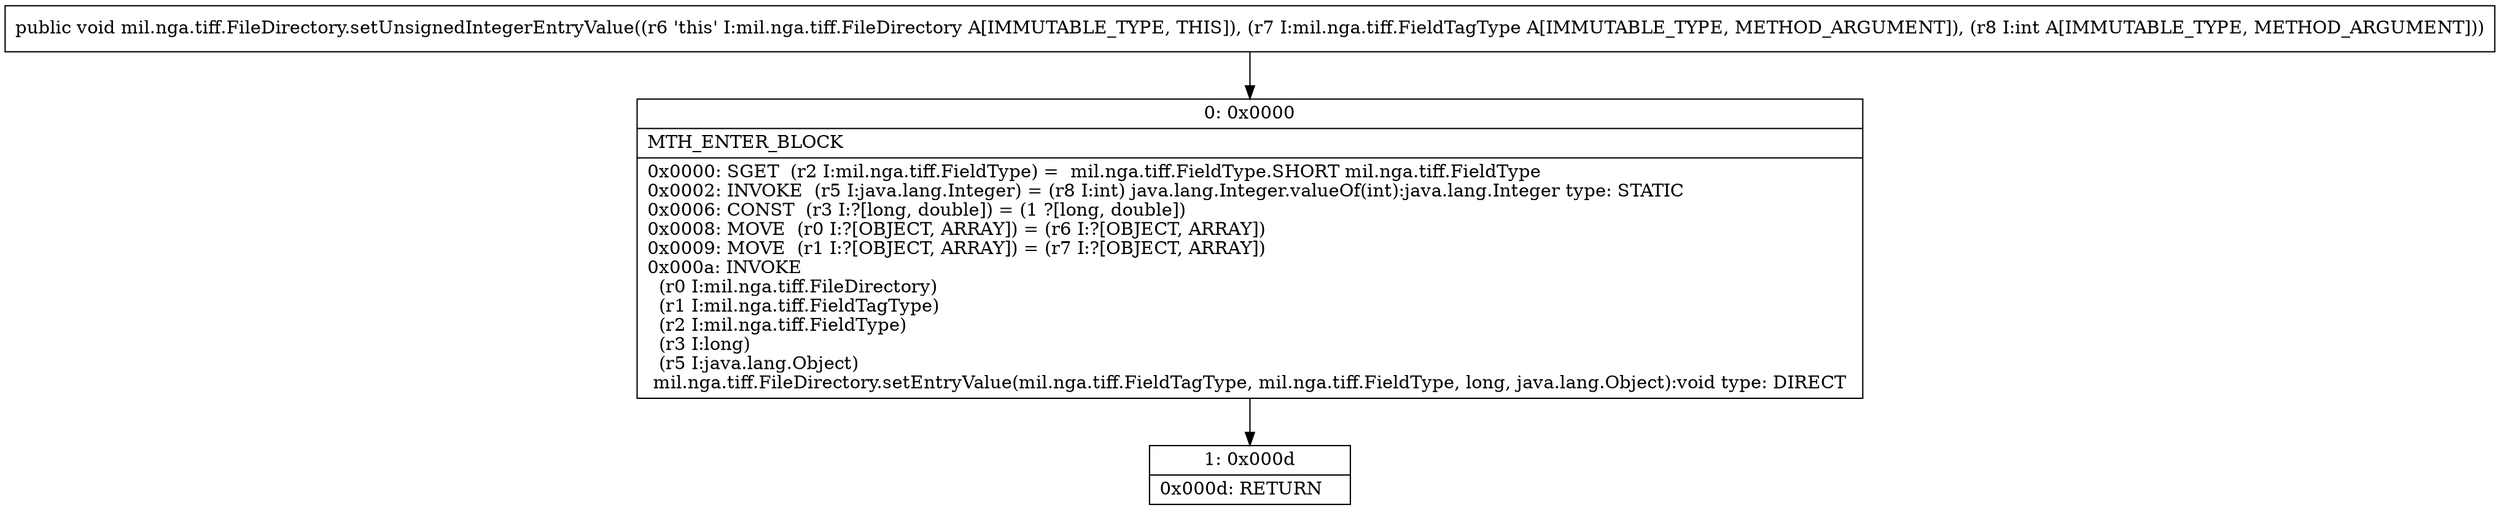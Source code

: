 digraph "CFG formil.nga.tiff.FileDirectory.setUnsignedIntegerEntryValue(Lmil\/nga\/tiff\/FieldTagType;I)V" {
Node_0 [shape=record,label="{0\:\ 0x0000|MTH_ENTER_BLOCK\l|0x0000: SGET  (r2 I:mil.nga.tiff.FieldType) =  mil.nga.tiff.FieldType.SHORT mil.nga.tiff.FieldType \l0x0002: INVOKE  (r5 I:java.lang.Integer) = (r8 I:int) java.lang.Integer.valueOf(int):java.lang.Integer type: STATIC \l0x0006: CONST  (r3 I:?[long, double]) = (1 ?[long, double]) \l0x0008: MOVE  (r0 I:?[OBJECT, ARRAY]) = (r6 I:?[OBJECT, ARRAY]) \l0x0009: MOVE  (r1 I:?[OBJECT, ARRAY]) = (r7 I:?[OBJECT, ARRAY]) \l0x000a: INVOKE  \l  (r0 I:mil.nga.tiff.FileDirectory)\l  (r1 I:mil.nga.tiff.FieldTagType)\l  (r2 I:mil.nga.tiff.FieldType)\l  (r3 I:long)\l  (r5 I:java.lang.Object)\l mil.nga.tiff.FileDirectory.setEntryValue(mil.nga.tiff.FieldTagType, mil.nga.tiff.FieldType, long, java.lang.Object):void type: DIRECT \l}"];
Node_1 [shape=record,label="{1\:\ 0x000d|0x000d: RETURN   \l}"];
MethodNode[shape=record,label="{public void mil.nga.tiff.FileDirectory.setUnsignedIntegerEntryValue((r6 'this' I:mil.nga.tiff.FileDirectory A[IMMUTABLE_TYPE, THIS]), (r7 I:mil.nga.tiff.FieldTagType A[IMMUTABLE_TYPE, METHOD_ARGUMENT]), (r8 I:int A[IMMUTABLE_TYPE, METHOD_ARGUMENT])) }"];
MethodNode -> Node_0;
Node_0 -> Node_1;
}

